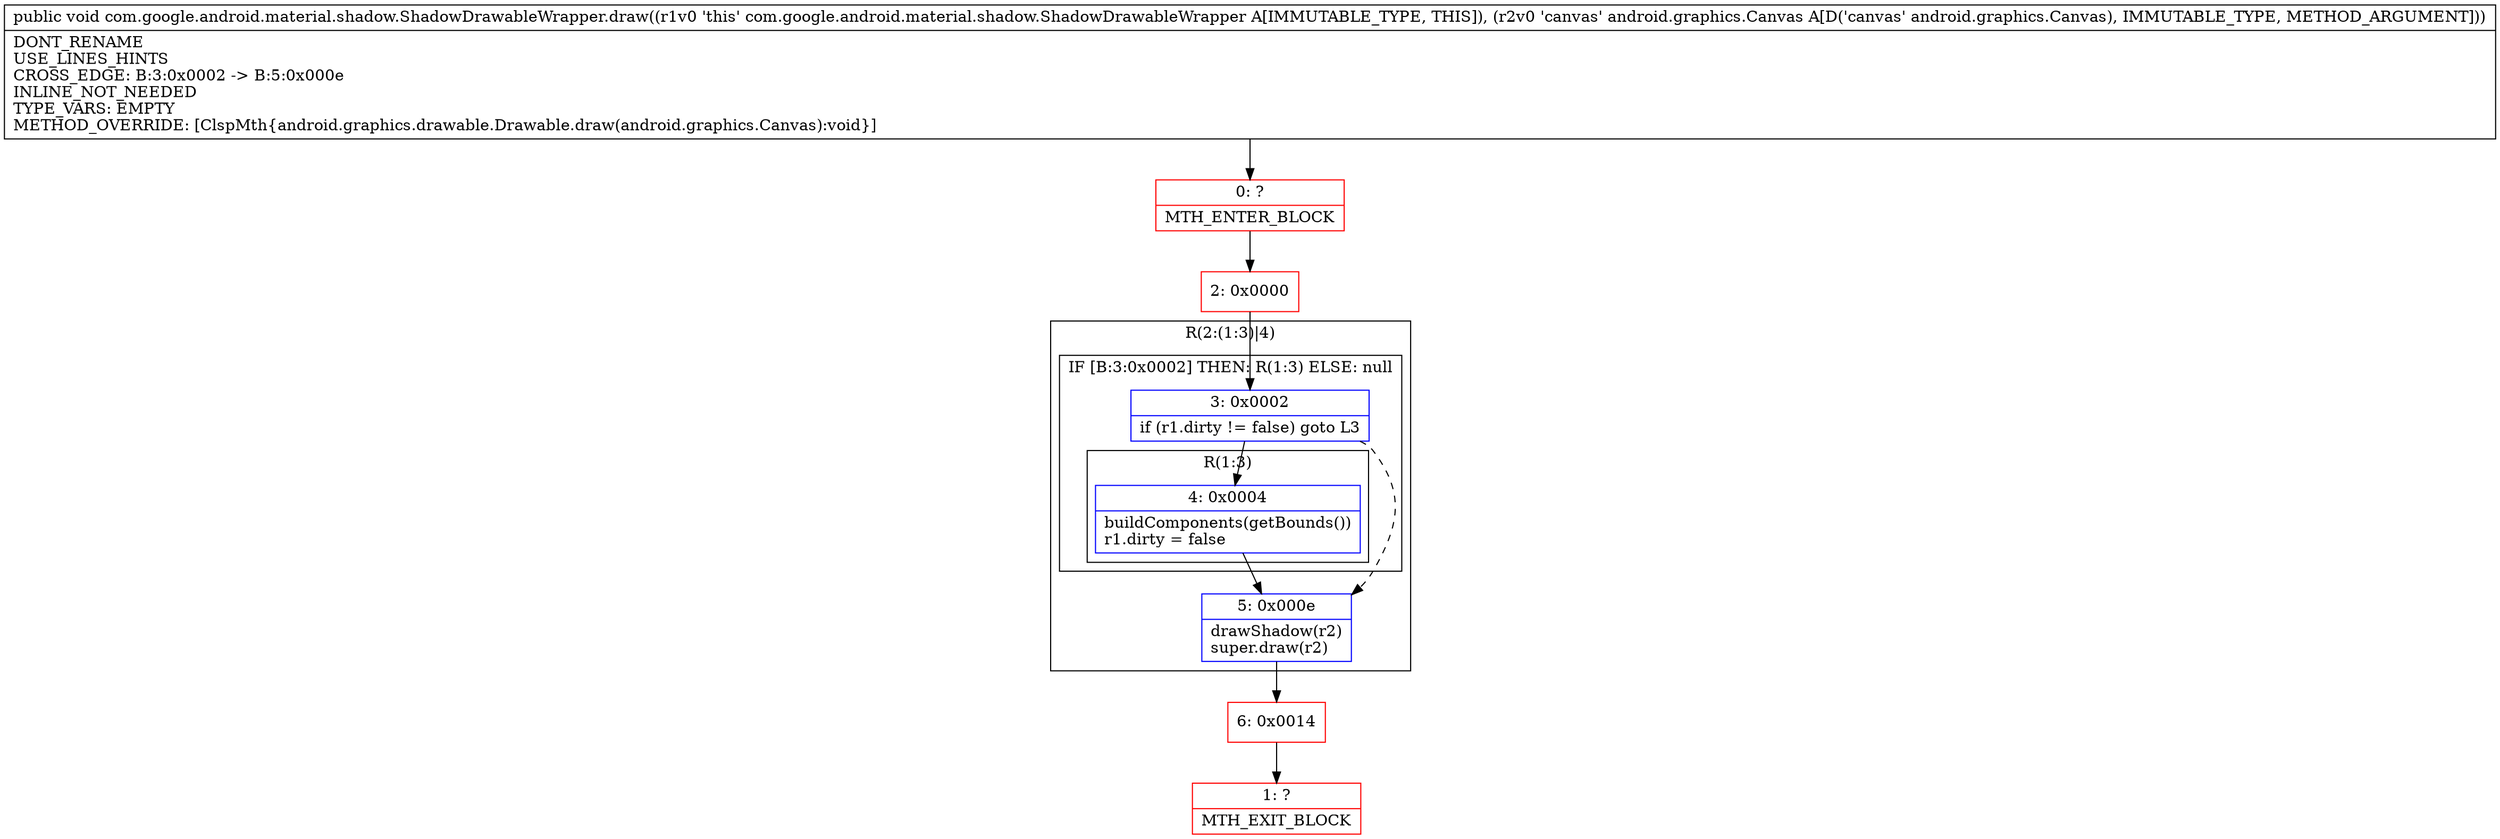 digraph "CFG forcom.google.android.material.shadow.ShadowDrawableWrapper.draw(Landroid\/graphics\/Canvas;)V" {
subgraph cluster_Region_1549371727 {
label = "R(2:(1:3)|4)";
node [shape=record,color=blue];
subgraph cluster_IfRegion_2055813027 {
label = "IF [B:3:0x0002] THEN: R(1:3) ELSE: null";
node [shape=record,color=blue];
Node_3 [shape=record,label="{3\:\ 0x0002|if (r1.dirty != false) goto L3\l}"];
subgraph cluster_Region_204592883 {
label = "R(1:3)";
node [shape=record,color=blue];
Node_4 [shape=record,label="{4\:\ 0x0004|buildComponents(getBounds())\lr1.dirty = false\l}"];
}
}
Node_5 [shape=record,label="{5\:\ 0x000e|drawShadow(r2)\lsuper.draw(r2)\l}"];
}
Node_0 [shape=record,color=red,label="{0\:\ ?|MTH_ENTER_BLOCK\l}"];
Node_2 [shape=record,color=red,label="{2\:\ 0x0000}"];
Node_6 [shape=record,color=red,label="{6\:\ 0x0014}"];
Node_1 [shape=record,color=red,label="{1\:\ ?|MTH_EXIT_BLOCK\l}"];
MethodNode[shape=record,label="{public void com.google.android.material.shadow.ShadowDrawableWrapper.draw((r1v0 'this' com.google.android.material.shadow.ShadowDrawableWrapper A[IMMUTABLE_TYPE, THIS]), (r2v0 'canvas' android.graphics.Canvas A[D('canvas' android.graphics.Canvas), IMMUTABLE_TYPE, METHOD_ARGUMENT]))  | DONT_RENAME\lUSE_LINES_HINTS\lCROSS_EDGE: B:3:0x0002 \-\> B:5:0x000e\lINLINE_NOT_NEEDED\lTYPE_VARS: EMPTY\lMETHOD_OVERRIDE: [ClspMth\{android.graphics.drawable.Drawable.draw(android.graphics.Canvas):void\}]\l}"];
MethodNode -> Node_0;Node_3 -> Node_4;
Node_3 -> Node_5[style=dashed];
Node_4 -> Node_5;
Node_5 -> Node_6;
Node_0 -> Node_2;
Node_2 -> Node_3;
Node_6 -> Node_1;
}

